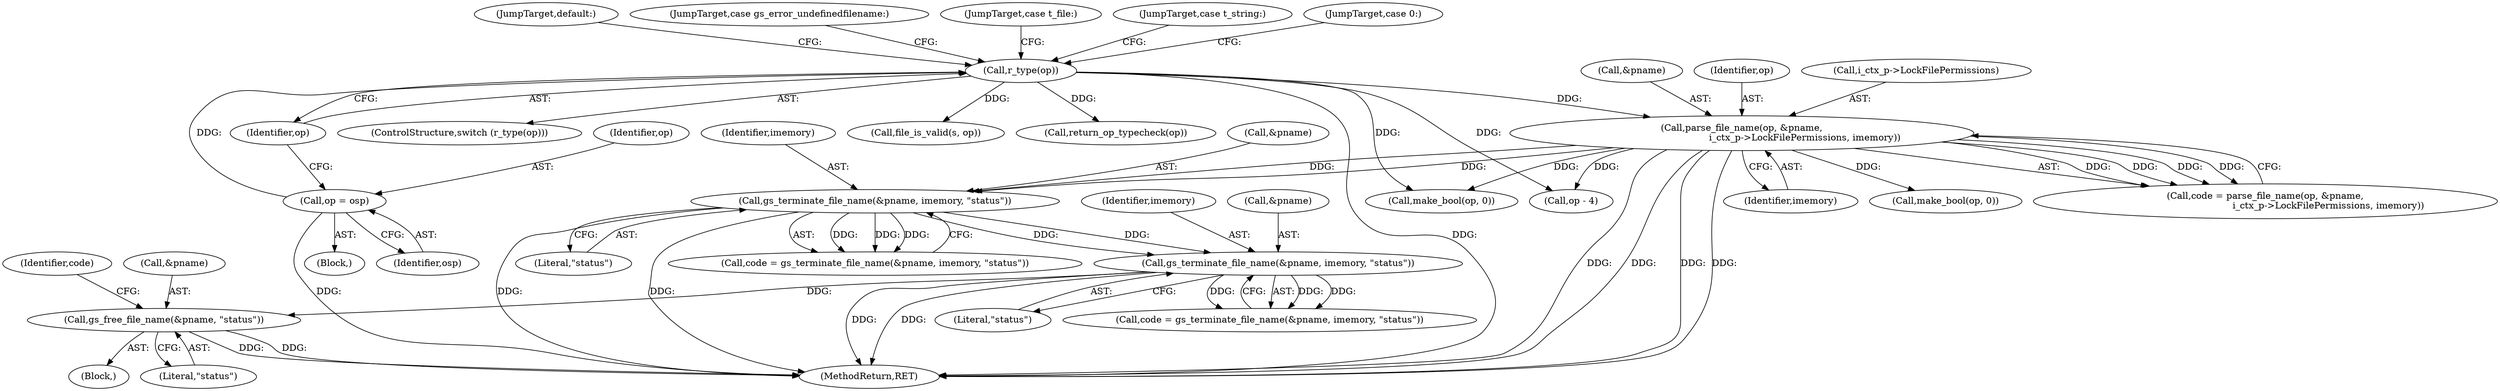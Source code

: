 digraph "0_ghostscript_b60d50b7567369ad856cebe1efb6cd7dd2284219_0@API" {
"1000276" [label="(Call,gs_free_file_name(&pname, \"status\"))"];
"1000173" [label="(Call,gs_terminate_file_name(&pname, imemory, \"status\"))"];
"1000160" [label="(Call,gs_terminate_file_name(&pname, imemory, \"status\"))"];
"1000132" [label="(Call,parse_file_name(op, &pname,\n                                           i_ctx_p->LockFilePermissions, imemory))"];
"1000109" [label="(Call,r_type(op))"];
"1000105" [label="(Call,op = osp)"];
"1000282" [label="(JumpTarget,default:)"];
"1000269" [label="(JumpTarget,case gs_error_undefinedfilename:)"];
"1000110" [label="(Identifier,op)"];
"1000112" [label="(JumpTarget,case t_file:)"];
"1000176" [label="(Identifier,imemory)"];
"1000163" [label="(Identifier,imemory)"];
"1000109" [label="(Call,r_type(op))"];
"1000139" [label="(Identifier,imemory)"];
"1000174" [label="(Call,&pname)"];
"1000171" [label="(Call,code = gs_terminate_file_name(&pname, imemory, \"status\"))"];
"1000108" [label="(ControlStructure,switch (r_type(op)))"];
"1000270" [label="(Call,make_bool(op, 0))"];
"1000277" [label="(Call,&pname)"];
"1000202" [label="(Call,op - 4)"];
"1000161" [label="(Call,&pname)"];
"1000125" [label="(JumpTarget,case t_string:)"];
"1000285" [label="(MethodReturn,RET)"];
"1000276" [label="(Call,gs_free_file_name(&pname, \"status\"))"];
"1000281" [label="(Identifier,code)"];
"1000177" [label="(Literal,\"status\")"];
"1000150" [label="(Call,make_bool(op, 0))"];
"1000160" [label="(Call,gs_terminate_file_name(&pname, imemory, \"status\"))"];
"1000107" [label="(Identifier,osp)"];
"1000164" [label="(Literal,\"status\")"];
"1000173" [label="(Call,gs_terminate_file_name(&pname, imemory, \"status\"))"];
"1000132" [label="(Call,parse_file_name(op, &pname,\n                                           i_ctx_p->LockFilePermissions, imemory))"];
"1000118" [label="(Call,file_is_valid(s, op))"];
"1000198" [label="(JumpTarget,case 0:)"];
"1000106" [label="(Identifier,op)"];
"1000105" [label="(Call,op = osp)"];
"1000283" [label="(Call,return_op_typecheck(op))"];
"1000158" [label="(Call,code = gs_terminate_file_name(&pname, imemory, \"status\"))"];
"1000133" [label="(Identifier,op)"];
"1000103" [label="(Block,)"];
"1000130" [label="(Call,code = parse_file_name(op, &pname,\n                                           i_ctx_p->LockFilePermissions, imemory))"];
"1000136" [label="(Call,i_ctx_p->LockFilePermissions)"];
"1000126" [label="(Block,)"];
"1000279" [label="(Literal,\"status\")"];
"1000134" [label="(Call,&pname)"];
"1000276" -> "1000126"  [label="AST: "];
"1000276" -> "1000279"  [label="CFG: "];
"1000277" -> "1000276"  [label="AST: "];
"1000279" -> "1000276"  [label="AST: "];
"1000281" -> "1000276"  [label="CFG: "];
"1000276" -> "1000285"  [label="DDG: "];
"1000276" -> "1000285"  [label="DDG: "];
"1000173" -> "1000276"  [label="DDG: "];
"1000173" -> "1000171"  [label="AST: "];
"1000173" -> "1000177"  [label="CFG: "];
"1000174" -> "1000173"  [label="AST: "];
"1000176" -> "1000173"  [label="AST: "];
"1000177" -> "1000173"  [label="AST: "];
"1000171" -> "1000173"  [label="CFG: "];
"1000173" -> "1000285"  [label="DDG: "];
"1000173" -> "1000285"  [label="DDG: "];
"1000173" -> "1000171"  [label="DDG: "];
"1000173" -> "1000171"  [label="DDG: "];
"1000173" -> "1000171"  [label="DDG: "];
"1000160" -> "1000173"  [label="DDG: "];
"1000160" -> "1000173"  [label="DDG: "];
"1000160" -> "1000158"  [label="AST: "];
"1000160" -> "1000164"  [label="CFG: "];
"1000161" -> "1000160"  [label="AST: "];
"1000163" -> "1000160"  [label="AST: "];
"1000164" -> "1000160"  [label="AST: "];
"1000158" -> "1000160"  [label="CFG: "];
"1000160" -> "1000285"  [label="DDG: "];
"1000160" -> "1000285"  [label="DDG: "];
"1000160" -> "1000158"  [label="DDG: "];
"1000160" -> "1000158"  [label="DDG: "];
"1000160" -> "1000158"  [label="DDG: "];
"1000132" -> "1000160"  [label="DDG: "];
"1000132" -> "1000160"  [label="DDG: "];
"1000132" -> "1000130"  [label="AST: "];
"1000132" -> "1000139"  [label="CFG: "];
"1000133" -> "1000132"  [label="AST: "];
"1000134" -> "1000132"  [label="AST: "];
"1000136" -> "1000132"  [label="AST: "];
"1000139" -> "1000132"  [label="AST: "];
"1000130" -> "1000132"  [label="CFG: "];
"1000132" -> "1000285"  [label="DDG: "];
"1000132" -> "1000285"  [label="DDG: "];
"1000132" -> "1000285"  [label="DDG: "];
"1000132" -> "1000285"  [label="DDG: "];
"1000132" -> "1000130"  [label="DDG: "];
"1000132" -> "1000130"  [label="DDG: "];
"1000132" -> "1000130"  [label="DDG: "];
"1000132" -> "1000130"  [label="DDG: "];
"1000109" -> "1000132"  [label="DDG: "];
"1000132" -> "1000150"  [label="DDG: "];
"1000132" -> "1000202"  [label="DDG: "];
"1000132" -> "1000270"  [label="DDG: "];
"1000109" -> "1000108"  [label="AST: "];
"1000109" -> "1000110"  [label="CFG: "];
"1000110" -> "1000109"  [label="AST: "];
"1000112" -> "1000109"  [label="CFG: "];
"1000125" -> "1000109"  [label="CFG: "];
"1000198" -> "1000109"  [label="CFG: "];
"1000269" -> "1000109"  [label="CFG: "];
"1000282" -> "1000109"  [label="CFG: "];
"1000109" -> "1000285"  [label="DDG: "];
"1000105" -> "1000109"  [label="DDG: "];
"1000109" -> "1000118"  [label="DDG: "];
"1000109" -> "1000202"  [label="DDG: "];
"1000109" -> "1000270"  [label="DDG: "];
"1000109" -> "1000283"  [label="DDG: "];
"1000105" -> "1000103"  [label="AST: "];
"1000105" -> "1000107"  [label="CFG: "];
"1000106" -> "1000105"  [label="AST: "];
"1000107" -> "1000105"  [label="AST: "];
"1000110" -> "1000105"  [label="CFG: "];
"1000105" -> "1000285"  [label="DDG: "];
}
